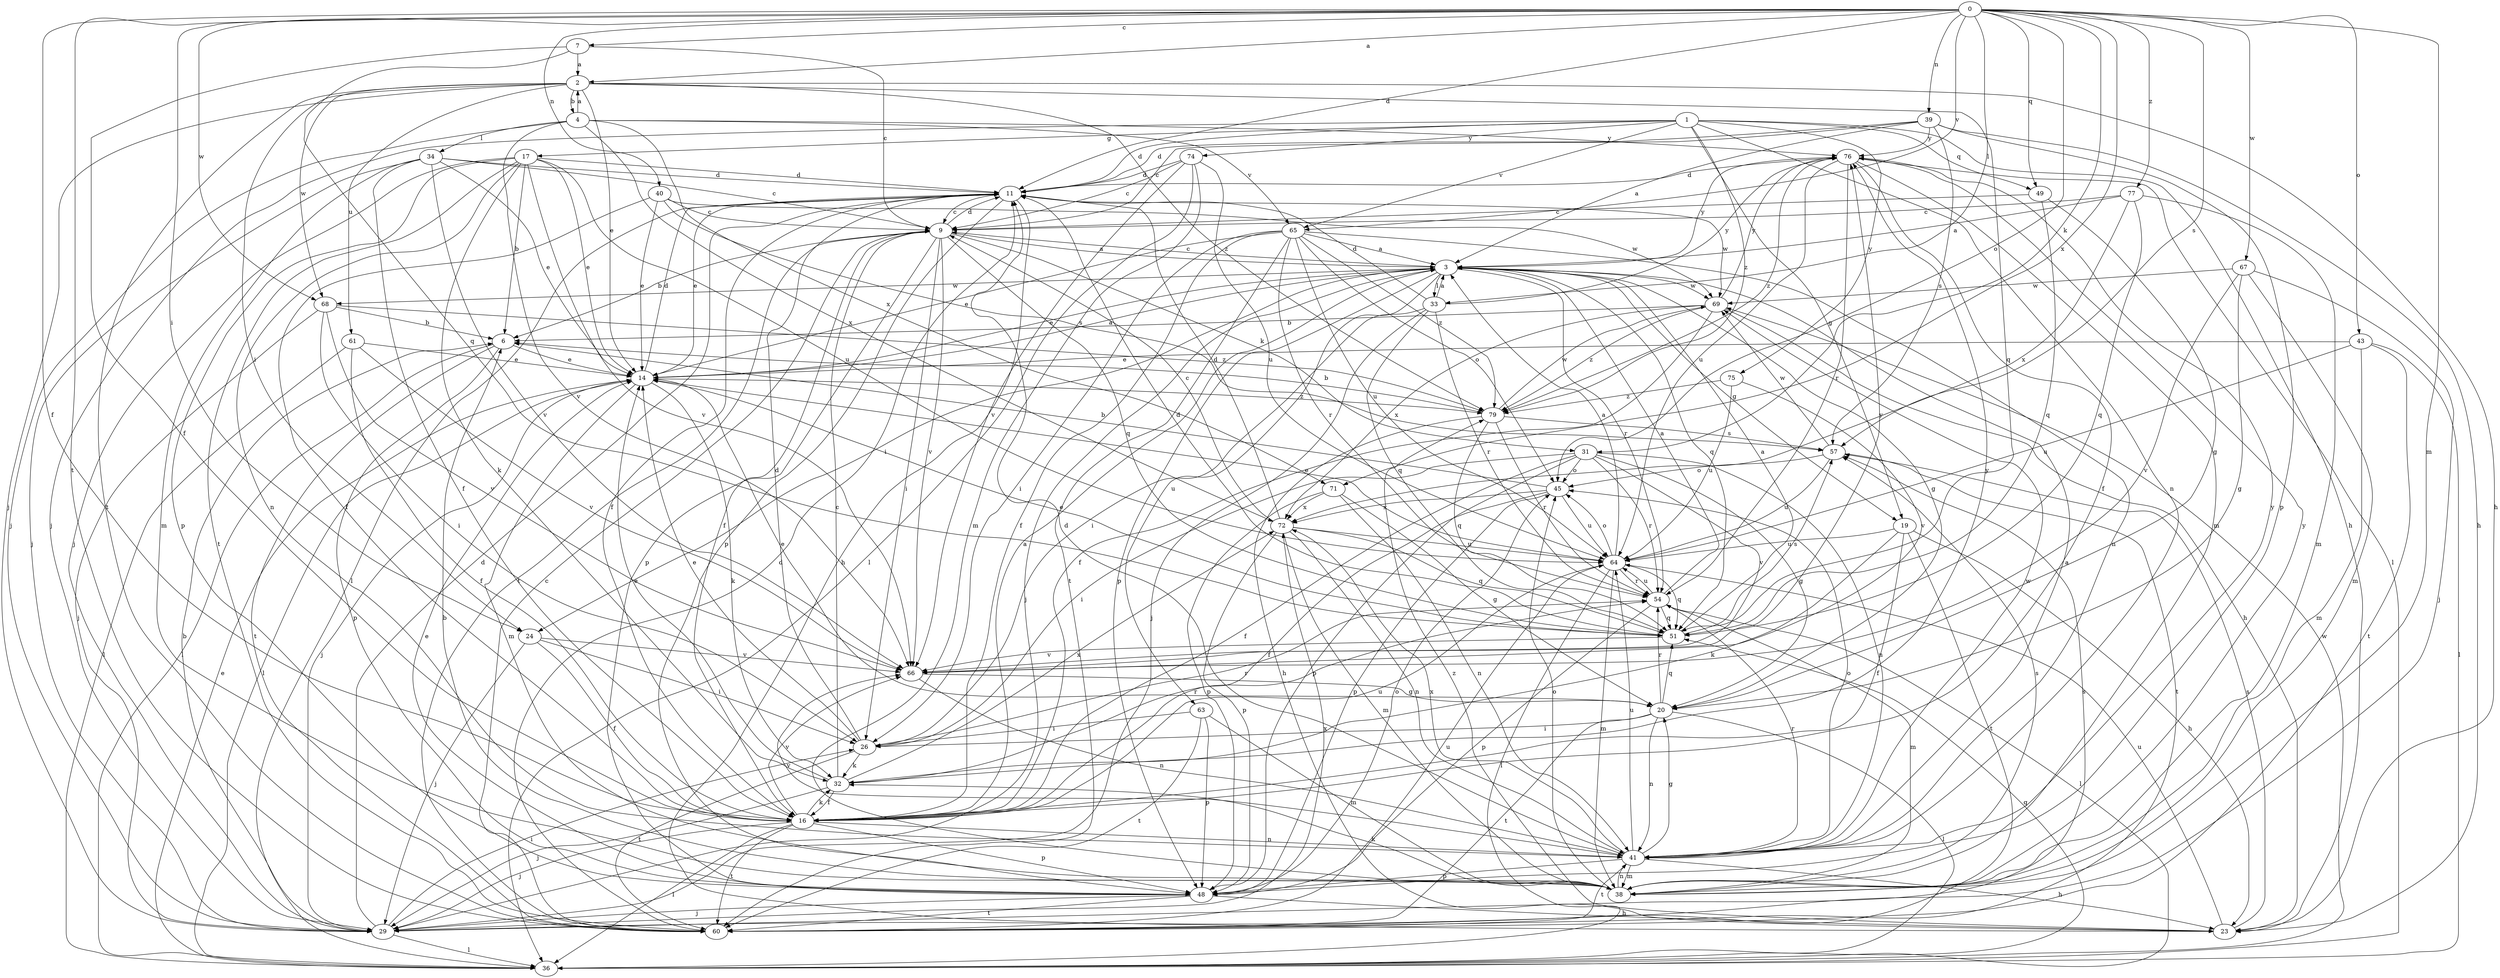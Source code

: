 strict digraph  {
0;
1;
2;
3;
4;
6;
7;
9;
11;
14;
16;
17;
19;
20;
23;
24;
26;
29;
31;
32;
33;
34;
36;
38;
39;
40;
41;
43;
45;
48;
49;
51;
54;
57;
60;
61;
63;
64;
65;
66;
67;
68;
69;
71;
72;
74;
75;
76;
77;
79;
0 -> 2  [label=a];
0 -> 7  [label=c];
0 -> 11  [label=d];
0 -> 16  [label=f];
0 -> 24  [label=i];
0 -> 31  [label=k];
0 -> 33  [label=l];
0 -> 38  [label=m];
0 -> 39  [label=n];
0 -> 40  [label=n];
0 -> 43  [label=o];
0 -> 45  [label=o];
0 -> 49  [label=q];
0 -> 57  [label=s];
0 -> 60  [label=t];
0 -> 65  [label=v];
0 -> 67  [label=w];
0 -> 68  [label=w];
0 -> 71  [label=x];
0 -> 77  [label=z];
1 -> 11  [label=d];
1 -> 17  [label=g];
1 -> 19  [label=g];
1 -> 23  [label=h];
1 -> 29  [label=j];
1 -> 41  [label=n];
1 -> 49  [label=q];
1 -> 65  [label=v];
1 -> 74  [label=y];
1 -> 75  [label=y];
1 -> 79  [label=z];
2 -> 4  [label=b];
2 -> 14  [label=e];
2 -> 23  [label=h];
2 -> 24  [label=i];
2 -> 29  [label=j];
2 -> 51  [label=q];
2 -> 60  [label=t];
2 -> 61  [label=u];
2 -> 68  [label=w];
2 -> 79  [label=z];
3 -> 9  [label=c];
3 -> 14  [label=e];
3 -> 19  [label=g];
3 -> 20  [label=g];
3 -> 24  [label=i];
3 -> 29  [label=j];
3 -> 33  [label=l];
3 -> 48  [label=p];
3 -> 51  [label=q];
3 -> 54  [label=r];
3 -> 63  [label=u];
3 -> 68  [label=w];
3 -> 69  [label=w];
3 -> 76  [label=y];
4 -> 2  [label=a];
4 -> 29  [label=j];
4 -> 34  [label=l];
4 -> 65  [label=v];
4 -> 66  [label=v];
4 -> 71  [label=x];
4 -> 72  [label=x];
4 -> 76  [label=y];
6 -> 14  [label=e];
6 -> 36  [label=l];
6 -> 48  [label=p];
6 -> 60  [label=t];
7 -> 2  [label=a];
7 -> 9  [label=c];
7 -> 16  [label=f];
7 -> 51  [label=q];
9 -> 3  [label=a];
9 -> 6  [label=b];
9 -> 11  [label=d];
9 -> 16  [label=f];
9 -> 26  [label=i];
9 -> 31  [label=k];
9 -> 48  [label=p];
9 -> 51  [label=q];
9 -> 60  [label=t];
9 -> 66  [label=v];
11 -> 9  [label=c];
11 -> 14  [label=e];
11 -> 16  [label=f];
11 -> 23  [label=h];
11 -> 36  [label=l];
11 -> 48  [label=p];
11 -> 69  [label=w];
14 -> 3  [label=a];
14 -> 11  [label=d];
14 -> 29  [label=j];
14 -> 32  [label=k];
14 -> 36  [label=l];
14 -> 38  [label=m];
14 -> 79  [label=z];
16 -> 3  [label=a];
16 -> 29  [label=j];
16 -> 32  [label=k];
16 -> 36  [label=l];
16 -> 41  [label=n];
16 -> 48  [label=p];
16 -> 60  [label=t];
16 -> 64  [label=u];
16 -> 66  [label=v];
17 -> 6  [label=b];
17 -> 11  [label=d];
17 -> 14  [label=e];
17 -> 29  [label=j];
17 -> 32  [label=k];
17 -> 41  [label=n];
17 -> 48  [label=p];
17 -> 60  [label=t];
17 -> 64  [label=u];
17 -> 66  [label=v];
19 -> 16  [label=f];
19 -> 23  [label=h];
19 -> 32  [label=k];
19 -> 60  [label=t];
19 -> 64  [label=u];
20 -> 14  [label=e];
20 -> 26  [label=i];
20 -> 36  [label=l];
20 -> 41  [label=n];
20 -> 51  [label=q];
20 -> 54  [label=r];
20 -> 60  [label=t];
23 -> 57  [label=s];
23 -> 64  [label=u];
23 -> 79  [label=z];
24 -> 16  [label=f];
24 -> 26  [label=i];
24 -> 29  [label=j];
24 -> 66  [label=v];
26 -> 11  [label=d];
26 -> 14  [label=e];
26 -> 32  [label=k];
26 -> 54  [label=r];
26 -> 60  [label=t];
29 -> 6  [label=b];
29 -> 11  [label=d];
29 -> 26  [label=i];
29 -> 36  [label=l];
29 -> 57  [label=s];
29 -> 72  [label=x];
31 -> 16  [label=f];
31 -> 20  [label=g];
31 -> 26  [label=i];
31 -> 41  [label=n];
31 -> 45  [label=o];
31 -> 48  [label=p];
31 -> 54  [label=r];
31 -> 66  [label=v];
32 -> 9  [label=c];
32 -> 14  [label=e];
32 -> 16  [label=f];
32 -> 29  [label=j];
32 -> 54  [label=r];
32 -> 72  [label=x];
32 -> 76  [label=y];
33 -> 3  [label=a];
33 -> 11  [label=d];
33 -> 26  [label=i];
33 -> 29  [label=j];
33 -> 51  [label=q];
33 -> 54  [label=r];
33 -> 76  [label=y];
34 -> 9  [label=c];
34 -> 11  [label=d];
34 -> 14  [label=e];
34 -> 16  [label=f];
34 -> 29  [label=j];
34 -> 38  [label=m];
34 -> 66  [label=v];
36 -> 14  [label=e];
36 -> 51  [label=q];
36 -> 69  [label=w];
38 -> 6  [label=b];
38 -> 32  [label=k];
38 -> 41  [label=n];
38 -> 45  [label=o];
38 -> 57  [label=s];
38 -> 76  [label=y];
39 -> 3  [label=a];
39 -> 9  [label=c];
39 -> 11  [label=d];
39 -> 23  [label=h];
39 -> 48  [label=p];
39 -> 57  [label=s];
39 -> 76  [label=y];
40 -> 9  [label=c];
40 -> 14  [label=e];
40 -> 16  [label=f];
40 -> 57  [label=s];
40 -> 69  [label=w];
41 -> 3  [label=a];
41 -> 11  [label=d];
41 -> 20  [label=g];
41 -> 23  [label=h];
41 -> 38  [label=m];
41 -> 45  [label=o];
41 -> 48  [label=p];
41 -> 54  [label=r];
41 -> 60  [label=t];
41 -> 64  [label=u];
41 -> 66  [label=v];
41 -> 69  [label=w];
41 -> 72  [label=x];
41 -> 76  [label=y];
43 -> 14  [label=e];
43 -> 36  [label=l];
43 -> 38  [label=m];
43 -> 60  [label=t];
43 -> 64  [label=u];
45 -> 6  [label=b];
45 -> 16  [label=f];
45 -> 48  [label=p];
45 -> 64  [label=u];
45 -> 72  [label=x];
48 -> 14  [label=e];
48 -> 23  [label=h];
48 -> 29  [label=j];
48 -> 45  [label=o];
48 -> 60  [label=t];
49 -> 9  [label=c];
49 -> 20  [label=g];
49 -> 51  [label=q];
51 -> 3  [label=a];
51 -> 11  [label=d];
51 -> 14  [label=e];
51 -> 57  [label=s];
51 -> 66  [label=v];
54 -> 3  [label=a];
54 -> 36  [label=l];
54 -> 38  [label=m];
54 -> 48  [label=p];
54 -> 51  [label=q];
54 -> 64  [label=u];
57 -> 45  [label=o];
57 -> 60  [label=t];
57 -> 64  [label=u];
57 -> 69  [label=w];
60 -> 9  [label=c];
60 -> 11  [label=d];
60 -> 64  [label=u];
61 -> 14  [label=e];
61 -> 16  [label=f];
61 -> 36  [label=l];
61 -> 66  [label=v];
63 -> 26  [label=i];
63 -> 38  [label=m];
63 -> 48  [label=p];
63 -> 60  [label=t];
64 -> 3  [label=a];
64 -> 14  [label=e];
64 -> 36  [label=l];
64 -> 38  [label=m];
64 -> 45  [label=o];
64 -> 51  [label=q];
64 -> 54  [label=r];
65 -> 3  [label=a];
65 -> 14  [label=e];
65 -> 16  [label=f];
65 -> 26  [label=i];
65 -> 41  [label=n];
65 -> 45  [label=o];
65 -> 54  [label=r];
65 -> 60  [label=t];
65 -> 64  [label=u];
65 -> 79  [label=z];
66 -> 20  [label=g];
66 -> 41  [label=n];
66 -> 76  [label=y];
67 -> 20  [label=g];
67 -> 29  [label=j];
67 -> 38  [label=m];
67 -> 66  [label=v];
67 -> 69  [label=w];
68 -> 6  [label=b];
68 -> 26  [label=i];
68 -> 29  [label=j];
68 -> 66  [label=v];
68 -> 79  [label=z];
69 -> 6  [label=b];
69 -> 16  [label=f];
69 -> 23  [label=h];
69 -> 72  [label=x];
69 -> 76  [label=y];
69 -> 79  [label=z];
71 -> 20  [label=g];
71 -> 41  [label=n];
71 -> 48  [label=p];
71 -> 72  [label=x];
72 -> 9  [label=c];
72 -> 11  [label=d];
72 -> 38  [label=m];
72 -> 41  [label=n];
72 -> 48  [label=p];
72 -> 51  [label=q];
72 -> 64  [label=u];
74 -> 9  [label=c];
74 -> 11  [label=d];
74 -> 36  [label=l];
74 -> 38  [label=m];
74 -> 64  [label=u];
74 -> 66  [label=v];
75 -> 64  [label=u];
75 -> 66  [label=v];
75 -> 79  [label=z];
76 -> 11  [label=d];
76 -> 16  [label=f];
76 -> 36  [label=l];
76 -> 38  [label=m];
76 -> 54  [label=r];
76 -> 64  [label=u];
76 -> 79  [label=z];
77 -> 3  [label=a];
77 -> 9  [label=c];
77 -> 38  [label=m];
77 -> 51  [label=q];
77 -> 72  [label=x];
79 -> 6  [label=b];
79 -> 23  [label=h];
79 -> 51  [label=q];
79 -> 54  [label=r];
79 -> 57  [label=s];
79 -> 69  [label=w];
}
